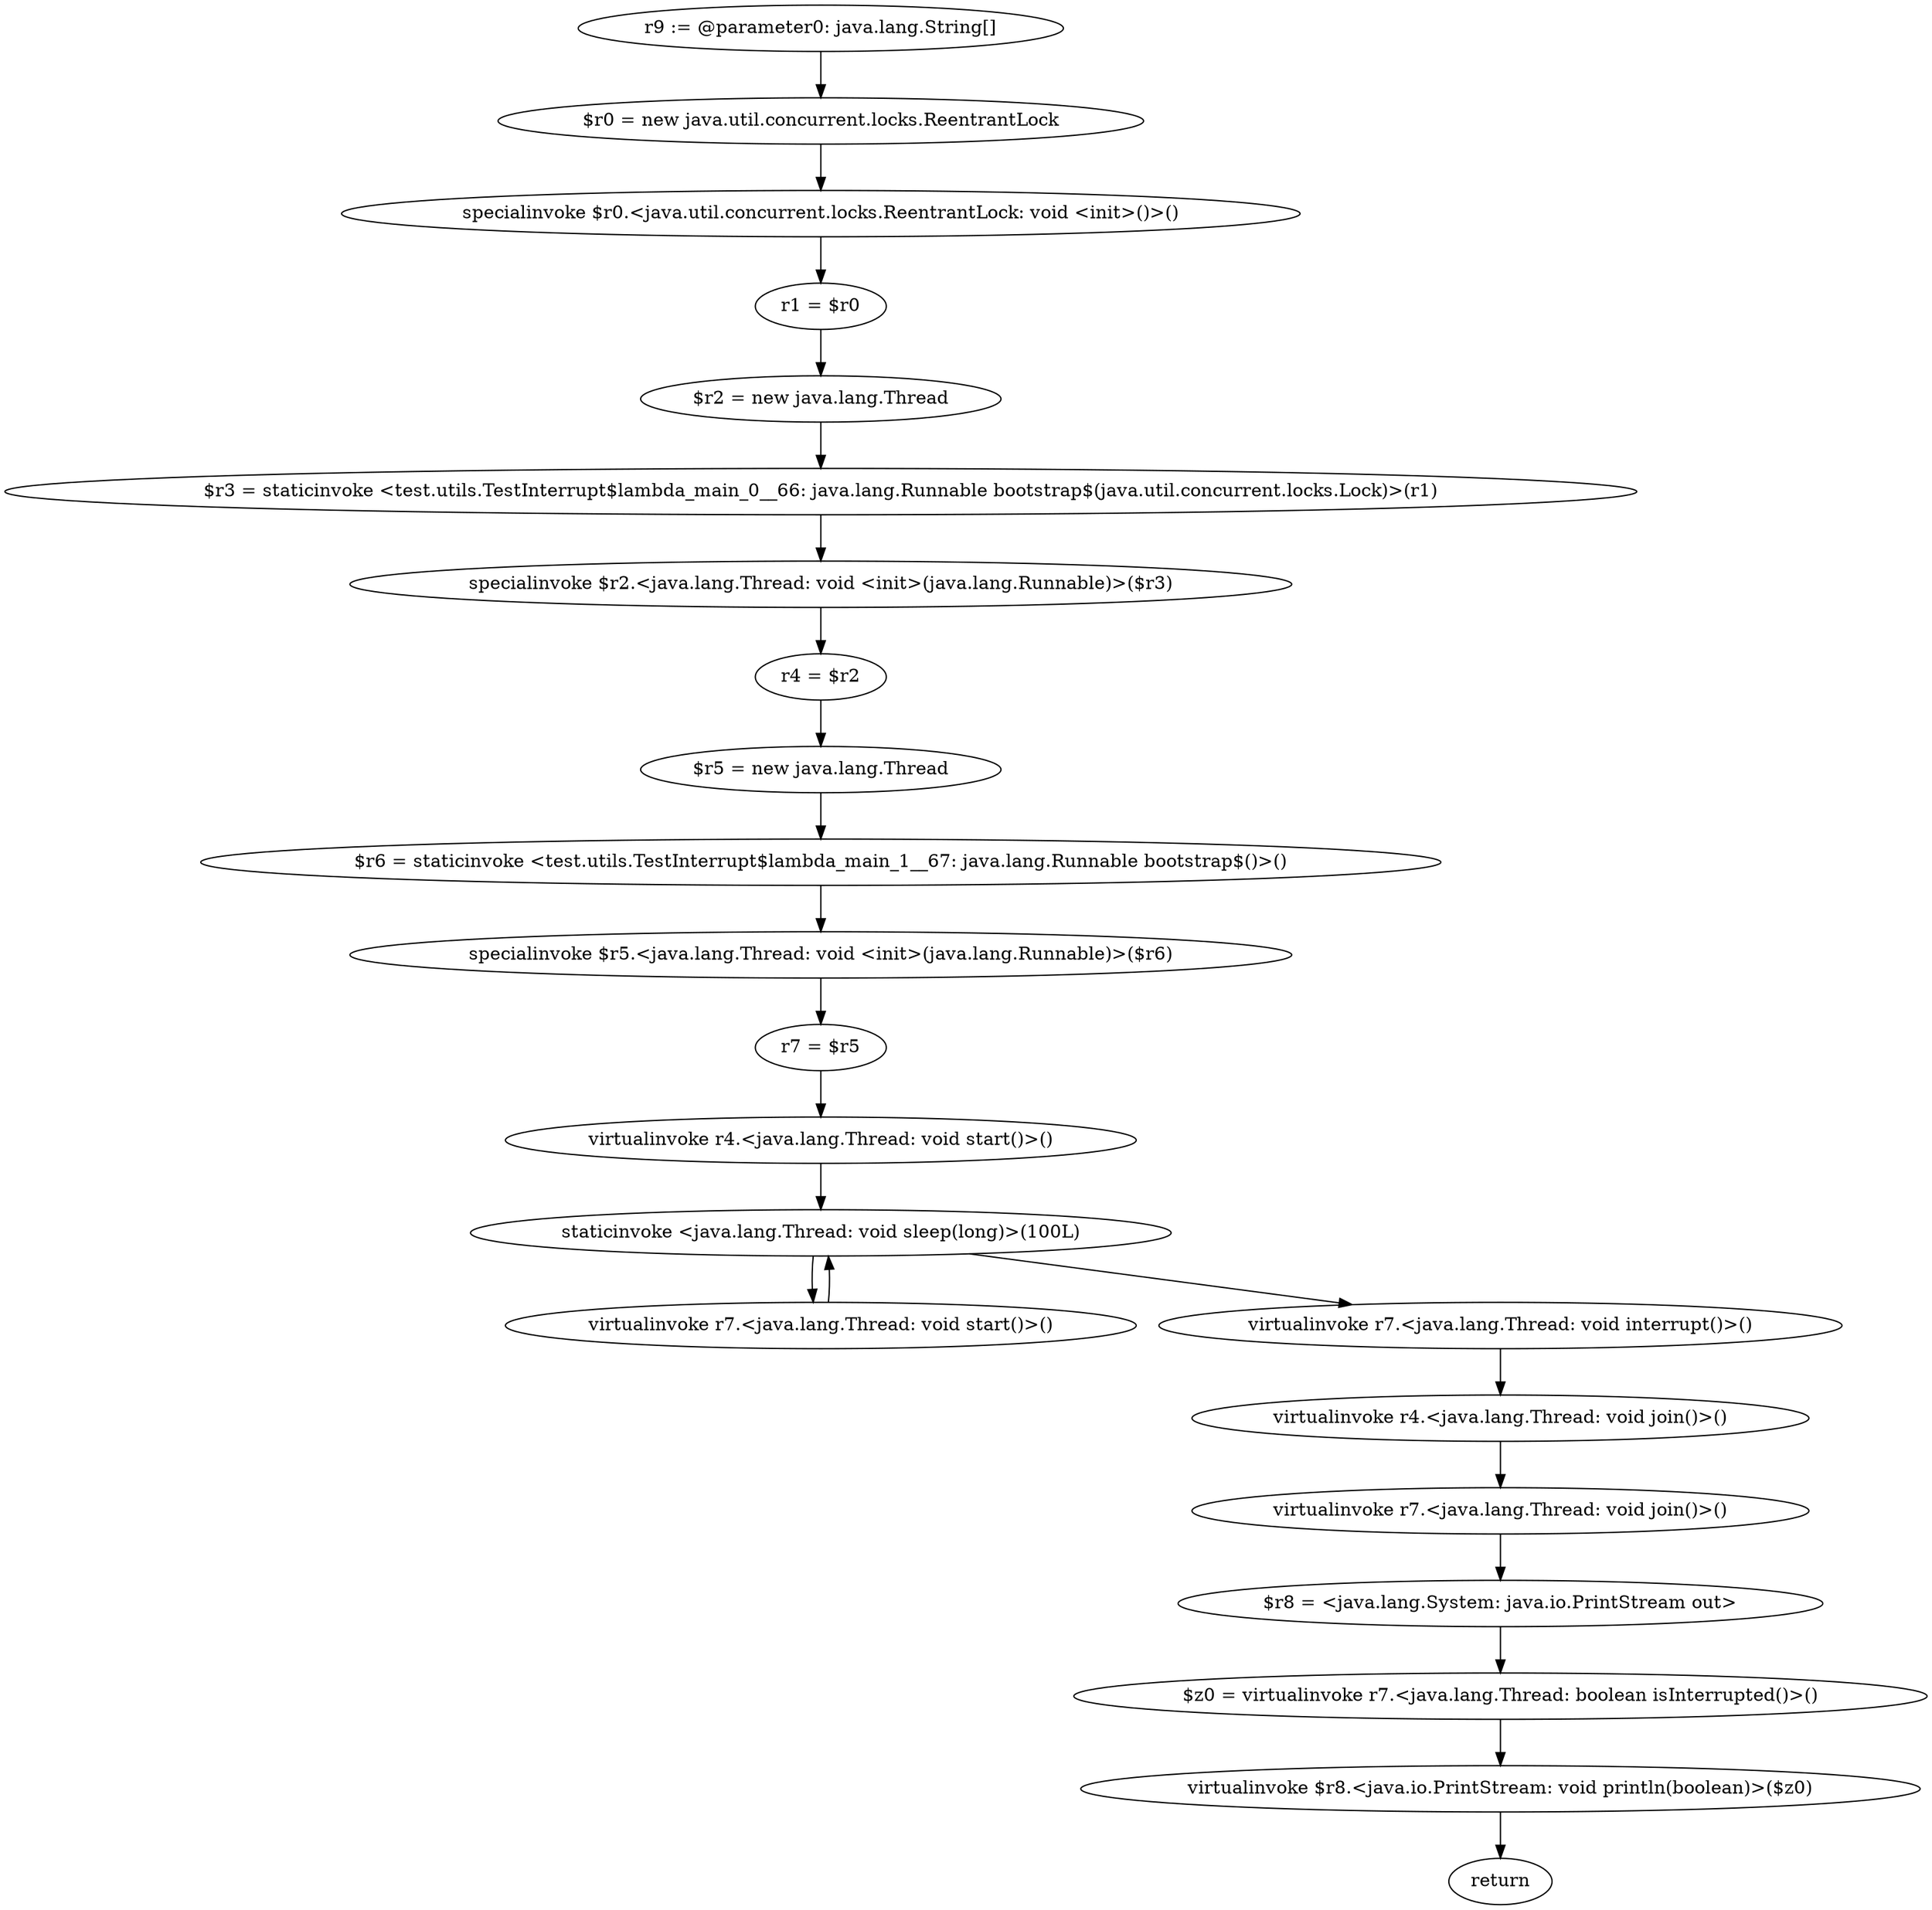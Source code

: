 digraph "unitGraph" {
    "r9 := @parameter0: java.lang.String[]"
    "$r0 = new java.util.concurrent.locks.ReentrantLock"
    "specialinvoke $r0.<java.util.concurrent.locks.ReentrantLock: void <init>()>()"
    "r1 = $r0"
    "$r2 = new java.lang.Thread"
    "$r3 = staticinvoke <test.utils.TestInterrupt$lambda_main_0__66: java.lang.Runnable bootstrap$(java.util.concurrent.locks.Lock)>(r1)"
    "specialinvoke $r2.<java.lang.Thread: void <init>(java.lang.Runnable)>($r3)"
    "r4 = $r2"
    "$r5 = new java.lang.Thread"
    "$r6 = staticinvoke <test.utils.TestInterrupt$lambda_main_1__67: java.lang.Runnable bootstrap$()>()"
    "specialinvoke $r5.<java.lang.Thread: void <init>(java.lang.Runnable)>($r6)"
    "r7 = $r5"
    "virtualinvoke r4.<java.lang.Thread: void start()>()"
    "staticinvoke <java.lang.Thread: void sleep(long)>(100L)"
    "virtualinvoke r7.<java.lang.Thread: void start()>()"
    "virtualinvoke r7.<java.lang.Thread: void interrupt()>()"
    "virtualinvoke r4.<java.lang.Thread: void join()>()"
    "virtualinvoke r7.<java.lang.Thread: void join()>()"
    "$r8 = <java.lang.System: java.io.PrintStream out>"
    "$z0 = virtualinvoke r7.<java.lang.Thread: boolean isInterrupted()>()"
    "virtualinvoke $r8.<java.io.PrintStream: void println(boolean)>($z0)"
    "return"
    "r9 := @parameter0: java.lang.String[]"->"$r0 = new java.util.concurrent.locks.ReentrantLock";
    "$r0 = new java.util.concurrent.locks.ReentrantLock"->"specialinvoke $r0.<java.util.concurrent.locks.ReentrantLock: void <init>()>()";
    "specialinvoke $r0.<java.util.concurrent.locks.ReentrantLock: void <init>()>()"->"r1 = $r0";
    "r1 = $r0"->"$r2 = new java.lang.Thread";
    "$r2 = new java.lang.Thread"->"$r3 = staticinvoke <test.utils.TestInterrupt$lambda_main_0__66: java.lang.Runnable bootstrap$(java.util.concurrent.locks.Lock)>(r1)";
    "$r3 = staticinvoke <test.utils.TestInterrupt$lambda_main_0__66: java.lang.Runnable bootstrap$(java.util.concurrent.locks.Lock)>(r1)"->"specialinvoke $r2.<java.lang.Thread: void <init>(java.lang.Runnable)>($r3)";
    "specialinvoke $r2.<java.lang.Thread: void <init>(java.lang.Runnable)>($r3)"->"r4 = $r2";
    "r4 = $r2"->"$r5 = new java.lang.Thread";
    "$r5 = new java.lang.Thread"->"$r6 = staticinvoke <test.utils.TestInterrupt$lambda_main_1__67: java.lang.Runnable bootstrap$()>()";
    "$r6 = staticinvoke <test.utils.TestInterrupt$lambda_main_1__67: java.lang.Runnable bootstrap$()>()"->"specialinvoke $r5.<java.lang.Thread: void <init>(java.lang.Runnable)>($r6)";
    "specialinvoke $r5.<java.lang.Thread: void <init>(java.lang.Runnable)>($r6)"->"r7 = $r5";
    "r7 = $r5"->"virtualinvoke r4.<java.lang.Thread: void start()>()";
    "virtualinvoke r4.<java.lang.Thread: void start()>()"->"staticinvoke <java.lang.Thread: void sleep(long)>(100L)";
    "staticinvoke <java.lang.Thread: void sleep(long)>(100L)"->"virtualinvoke r7.<java.lang.Thread: void start()>()";
    "virtualinvoke r7.<java.lang.Thread: void start()>()"->"staticinvoke <java.lang.Thread: void sleep(long)>(100L)";
    "staticinvoke <java.lang.Thread: void sleep(long)>(100L)"->"virtualinvoke r7.<java.lang.Thread: void interrupt()>()";
    "virtualinvoke r7.<java.lang.Thread: void interrupt()>()"->"virtualinvoke r4.<java.lang.Thread: void join()>()";
    "virtualinvoke r4.<java.lang.Thread: void join()>()"->"virtualinvoke r7.<java.lang.Thread: void join()>()";
    "virtualinvoke r7.<java.lang.Thread: void join()>()"->"$r8 = <java.lang.System: java.io.PrintStream out>";
    "$r8 = <java.lang.System: java.io.PrintStream out>"->"$z0 = virtualinvoke r7.<java.lang.Thread: boolean isInterrupted()>()";
    "$z0 = virtualinvoke r7.<java.lang.Thread: boolean isInterrupted()>()"->"virtualinvoke $r8.<java.io.PrintStream: void println(boolean)>($z0)";
    "virtualinvoke $r8.<java.io.PrintStream: void println(boolean)>($z0)"->"return";
}
